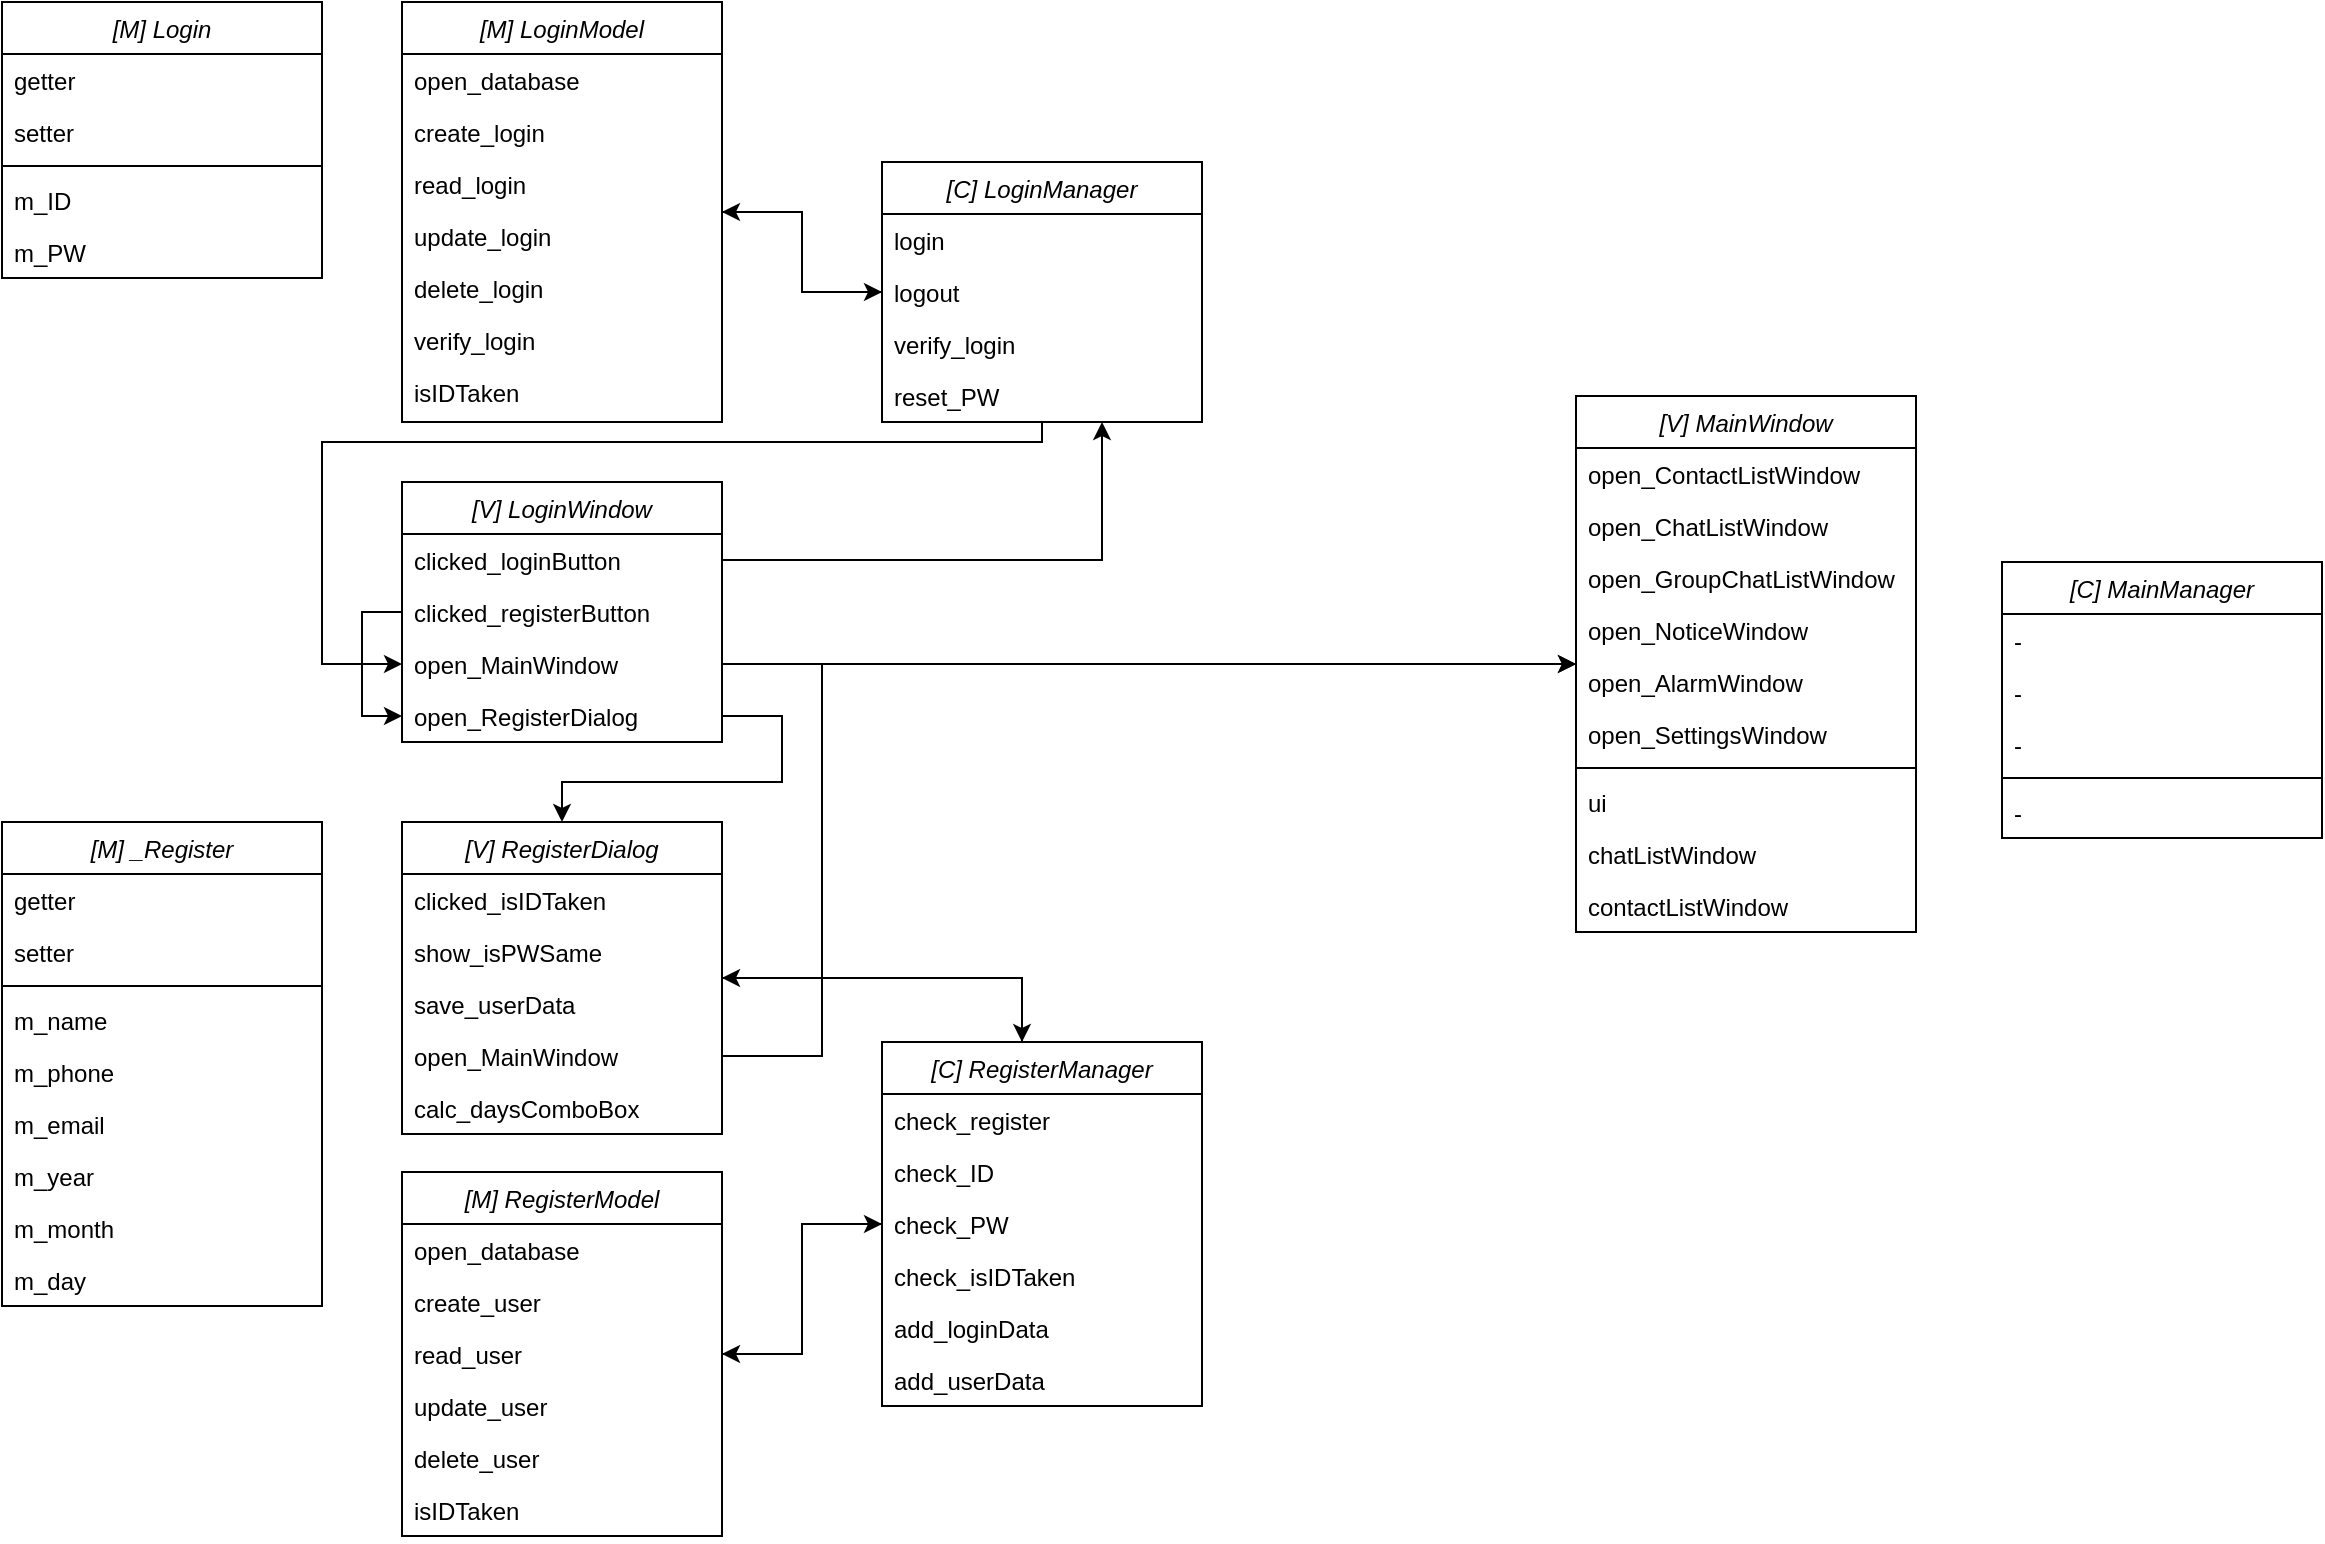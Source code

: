<mxfile version="24.7.8">
  <diagram id="C5RBs43oDa-KdzZeNtuy" name="Page-1">
    <mxGraphModel dx="266" dy="479" grid="1" gridSize="10" guides="1" tooltips="1" connect="1" arrows="1" fold="1" page="1" pageScale="1" pageWidth="827" pageHeight="1169" math="0" shadow="0">
      <root>
        <mxCell id="WIyWlLk6GJQsqaUBKTNV-0" />
        <mxCell id="WIyWlLk6GJQsqaUBKTNV-1" parent="WIyWlLk6GJQsqaUBKTNV-0" />
        <mxCell id="y_PSY0-Lgu7VvFUStdE2-112" style="edgeStyle=orthogonalEdgeStyle;rounded=0;orthogonalLoop=1;jettySize=auto;html=1;" parent="WIyWlLk6GJQsqaUBKTNV-1" source="zkfFHV4jXpPFQw0GAbJ--0" target="y_PSY0-Lgu7VvFUStdE2-43" edge="1">
          <mxGeometry relative="1" as="geometry" />
        </mxCell>
        <mxCell id="y_PSY0-Lgu7VvFUStdE2-119" style="edgeStyle=orthogonalEdgeStyle;rounded=0;orthogonalLoop=1;jettySize=auto;html=1;" parent="WIyWlLk6GJQsqaUBKTNV-1" source="zkfFHV4jXpPFQw0GAbJ--0" target="y_PSY0-Lgu7VvFUStdE2-53" edge="1">
          <mxGeometry relative="1" as="geometry">
            <Array as="points">
              <mxPoint x="550" y="488" />
            </Array>
          </mxGeometry>
        </mxCell>
        <mxCell id="zkfFHV4jXpPFQw0GAbJ--0" value="[C] RegisterManager" style="swimlane;fontStyle=2;align=center;verticalAlign=top;childLayout=stackLayout;horizontal=1;startSize=26;horizontalStack=0;resizeParent=1;resizeLast=0;collapsible=1;marginBottom=0;rounded=0;shadow=0;strokeWidth=1;" parent="WIyWlLk6GJQsqaUBKTNV-1" vertex="1">
          <mxGeometry x="480" y="520" width="160" height="182" as="geometry">
            <mxRectangle x="230" y="140" width="160" height="26" as="alternateBounds" />
          </mxGeometry>
        </mxCell>
        <mxCell id="zkfFHV4jXpPFQw0GAbJ--1" value="check_register" style="text;align=left;verticalAlign=top;spacingLeft=4;spacingRight=4;overflow=hidden;rotatable=0;points=[[0,0.5],[1,0.5]];portConstraint=eastwest;" parent="zkfFHV4jXpPFQw0GAbJ--0" vertex="1">
          <mxGeometry y="26" width="160" height="26" as="geometry" />
        </mxCell>
        <mxCell id="zkfFHV4jXpPFQw0GAbJ--2" value="check_ID" style="text;align=left;verticalAlign=top;spacingLeft=4;spacingRight=4;overflow=hidden;rotatable=0;points=[[0,0.5],[1,0.5]];portConstraint=eastwest;rounded=0;shadow=0;html=0;" parent="zkfFHV4jXpPFQw0GAbJ--0" vertex="1">
          <mxGeometry y="52" width="160" height="26" as="geometry" />
        </mxCell>
        <mxCell id="9Zcvi9JhDWny55w2bug6-1" value="check_PW" style="text;align=left;verticalAlign=top;spacingLeft=4;spacingRight=4;overflow=hidden;rotatable=0;points=[[0,0.5],[1,0.5]];portConstraint=eastwest;rounded=0;shadow=0;html=0;" parent="zkfFHV4jXpPFQw0GAbJ--0" vertex="1">
          <mxGeometry y="78" width="160" height="26" as="geometry" />
        </mxCell>
        <mxCell id="9Zcvi9JhDWny55w2bug6-2" value="check_isIDTaken" style="text;align=left;verticalAlign=top;spacingLeft=4;spacingRight=4;overflow=hidden;rotatable=0;points=[[0,0.5],[1,0.5]];portConstraint=eastwest;rounded=0;shadow=0;html=0;" parent="zkfFHV4jXpPFQw0GAbJ--0" vertex="1">
          <mxGeometry y="104" width="160" height="26" as="geometry" />
        </mxCell>
        <mxCell id="9Zcvi9JhDWny55w2bug6-0" value="add_loginData" style="text;align=left;verticalAlign=top;spacingLeft=4;spacingRight=4;overflow=hidden;rotatable=0;points=[[0,0.5],[1,0.5]];portConstraint=eastwest;" parent="zkfFHV4jXpPFQw0GAbJ--0" vertex="1">
          <mxGeometry y="130" width="160" height="26" as="geometry" />
        </mxCell>
        <mxCell id="y_PSY0-Lgu7VvFUStdE2-92" value="add_userData" style="text;align=left;verticalAlign=top;spacingLeft=4;spacingRight=4;overflow=hidden;rotatable=0;points=[[0,0.5],[1,0.5]];portConstraint=eastwest;" parent="zkfFHV4jXpPFQw0GAbJ--0" vertex="1">
          <mxGeometry y="156" width="160" height="26" as="geometry" />
        </mxCell>
        <mxCell id="nnd8tP7Cd8b0hMXU6dq_-17" value="[V] LoginWindow" style="swimlane;fontStyle=2;align=center;verticalAlign=top;childLayout=stackLayout;horizontal=1;startSize=26;horizontalStack=0;resizeParent=1;resizeLast=0;collapsible=1;marginBottom=0;rounded=0;shadow=0;strokeWidth=1;" parent="WIyWlLk6GJQsqaUBKTNV-1" vertex="1">
          <mxGeometry x="240" y="240" width="160" height="130" as="geometry">
            <mxRectangle x="230" y="140" width="160" height="26" as="alternateBounds" />
          </mxGeometry>
        </mxCell>
        <mxCell id="XOakFBZA1Zr_iurJxbct-6" value="clicked_loginButton" style="text;align=left;verticalAlign=top;spacingLeft=4;spacingRight=4;overflow=hidden;rotatable=0;points=[[0,0.5],[1,0.5]];portConstraint=eastwest;rounded=0;shadow=0;html=0;" parent="nnd8tP7Cd8b0hMXU6dq_-17" vertex="1">
          <mxGeometry y="26" width="160" height="26" as="geometry" />
        </mxCell>
        <mxCell id="y_PSY0-Lgu7VvFUStdE2-114" style="edgeStyle=orthogonalEdgeStyle;rounded=0;orthogonalLoop=1;jettySize=auto;html=1;" parent="nnd8tP7Cd8b0hMXU6dq_-17" source="y_PSY0-Lgu7VvFUStdE2-86" target="nnd8tP7Cd8b0hMXU6dq_-19" edge="1">
          <mxGeometry relative="1" as="geometry">
            <Array as="points">
              <mxPoint x="-20" y="65" />
              <mxPoint x="-20" y="117" />
            </Array>
          </mxGeometry>
        </mxCell>
        <mxCell id="y_PSY0-Lgu7VvFUStdE2-86" value="clicked_registerButton" style="text;align=left;verticalAlign=top;spacingLeft=4;spacingRight=4;overflow=hidden;rotatable=0;points=[[0,0.5],[1,0.5]];portConstraint=eastwest;rounded=0;shadow=0;html=0;" parent="nnd8tP7Cd8b0hMXU6dq_-17" vertex="1">
          <mxGeometry y="52" width="160" height="26" as="geometry" />
        </mxCell>
        <mxCell id="nnd8tP7Cd8b0hMXU6dq_-18" value="open_MainWindow" style="text;align=left;verticalAlign=top;spacingLeft=4;spacingRight=4;overflow=hidden;rotatable=0;points=[[0,0.5],[1,0.5]];portConstraint=eastwest;" parent="nnd8tP7Cd8b0hMXU6dq_-17" vertex="1">
          <mxGeometry y="78" width="160" height="26" as="geometry" />
        </mxCell>
        <mxCell id="nnd8tP7Cd8b0hMXU6dq_-19" value="open_RegisterDialog" style="text;align=left;verticalAlign=top;spacingLeft=4;spacingRight=4;overflow=hidden;rotatable=0;points=[[0,0.5],[1,0.5]];portConstraint=eastwest;rounded=0;shadow=0;html=0;" parent="nnd8tP7Cd8b0hMXU6dq_-17" vertex="1">
          <mxGeometry y="104" width="160" height="26" as="geometry" />
        </mxCell>
        <mxCell id="y_PSY0-Lgu7VvFUStdE2-106" style="edgeStyle=orthogonalEdgeStyle;rounded=0;orthogonalLoop=1;jettySize=auto;html=1;" parent="WIyWlLk6GJQsqaUBKTNV-1" source="y_PSY0-Lgu7VvFUStdE2-0" target="y_PSY0-Lgu7VvFUStdE2-9" edge="1">
          <mxGeometry relative="1" as="geometry" />
        </mxCell>
        <mxCell id="y_PSY0-Lgu7VvFUStdE2-107" style="edgeStyle=orthogonalEdgeStyle;rounded=0;orthogonalLoop=1;jettySize=auto;html=1;" parent="WIyWlLk6GJQsqaUBKTNV-1" source="y_PSY0-Lgu7VvFUStdE2-0" target="nnd8tP7Cd8b0hMXU6dq_-18" edge="1">
          <mxGeometry relative="1" as="geometry">
            <Array as="points">
              <mxPoint x="200" y="220" />
              <mxPoint x="200" y="331" />
            </Array>
          </mxGeometry>
        </mxCell>
        <mxCell id="y_PSY0-Lgu7VvFUStdE2-0" value="[C] LoginManager" style="swimlane;fontStyle=2;align=center;verticalAlign=top;childLayout=stackLayout;horizontal=1;startSize=26;horizontalStack=0;resizeParent=1;resizeLast=0;collapsible=1;marginBottom=0;rounded=0;shadow=0;strokeWidth=1;" parent="WIyWlLk6GJQsqaUBKTNV-1" vertex="1">
          <mxGeometry x="480" y="80" width="160" height="130" as="geometry">
            <mxRectangle x="230" y="140" width="160" height="26" as="alternateBounds" />
          </mxGeometry>
        </mxCell>
        <mxCell id="y_PSY0-Lgu7VvFUStdE2-1" value="login" style="text;align=left;verticalAlign=top;spacingLeft=4;spacingRight=4;overflow=hidden;rotatable=0;points=[[0,0.5],[1,0.5]];portConstraint=eastwest;" parent="y_PSY0-Lgu7VvFUStdE2-0" vertex="1">
          <mxGeometry y="26" width="160" height="26" as="geometry" />
        </mxCell>
        <mxCell id="y_PSY0-Lgu7VvFUStdE2-2" value="logout" style="text;align=left;verticalAlign=top;spacingLeft=4;spacingRight=4;overflow=hidden;rotatable=0;points=[[0,0.5],[1,0.5]];portConstraint=eastwest;rounded=0;shadow=0;html=0;" parent="y_PSY0-Lgu7VvFUStdE2-0" vertex="1">
          <mxGeometry y="52" width="160" height="26" as="geometry" />
        </mxCell>
        <mxCell id="y_PSY0-Lgu7VvFUStdE2-6" value="verify_login" style="text;align=left;verticalAlign=top;spacingLeft=4;spacingRight=4;overflow=hidden;rotatable=0;points=[[0,0.5],[1,0.5]];portConstraint=eastwest;rounded=0;shadow=0;html=0;" parent="y_PSY0-Lgu7VvFUStdE2-0" vertex="1">
          <mxGeometry y="78" width="160" height="26" as="geometry" />
        </mxCell>
        <mxCell id="y_PSY0-Lgu7VvFUStdE2-3" value="reset_PW" style="text;align=left;verticalAlign=top;spacingLeft=4;spacingRight=4;overflow=hidden;rotatable=0;points=[[0,0.5],[1,0.5]];portConstraint=eastwest;rounded=0;shadow=0;html=0;" parent="y_PSY0-Lgu7VvFUStdE2-0" vertex="1">
          <mxGeometry y="104" width="160" height="26" as="geometry" />
        </mxCell>
        <mxCell id="y_PSY0-Lgu7VvFUStdE2-105" style="edgeStyle=orthogonalEdgeStyle;rounded=0;orthogonalLoop=1;jettySize=auto;html=1;" parent="WIyWlLk6GJQsqaUBKTNV-1" source="y_PSY0-Lgu7VvFUStdE2-9" target="y_PSY0-Lgu7VvFUStdE2-0" edge="1">
          <mxGeometry relative="1" as="geometry" />
        </mxCell>
        <mxCell id="y_PSY0-Lgu7VvFUStdE2-9" value="[M] LoginModel" style="swimlane;fontStyle=2;align=center;verticalAlign=top;childLayout=stackLayout;horizontal=1;startSize=26;horizontalStack=0;resizeParent=1;resizeLast=0;collapsible=1;marginBottom=0;rounded=0;shadow=0;strokeWidth=1;" parent="WIyWlLk6GJQsqaUBKTNV-1" vertex="1">
          <mxGeometry x="240" width="160" height="210" as="geometry">
            <mxRectangle x="230" y="140" width="160" height="26" as="alternateBounds" />
          </mxGeometry>
        </mxCell>
        <mxCell id="y_PSY0-Lgu7VvFUStdE2-10" value="open_database" style="text;align=left;verticalAlign=top;spacingLeft=4;spacingRight=4;overflow=hidden;rotatable=0;points=[[0,0.5],[1,0.5]];portConstraint=eastwest;" parent="y_PSY0-Lgu7VvFUStdE2-9" vertex="1">
          <mxGeometry y="26" width="160" height="26" as="geometry" />
        </mxCell>
        <mxCell id="y_PSY0-Lgu7VvFUStdE2-11" value="create_login" style="text;align=left;verticalAlign=top;spacingLeft=4;spacingRight=4;overflow=hidden;rotatable=0;points=[[0,0.5],[1,0.5]];portConstraint=eastwest;rounded=0;shadow=0;html=0;" parent="y_PSY0-Lgu7VvFUStdE2-9" vertex="1">
          <mxGeometry y="52" width="160" height="26" as="geometry" />
        </mxCell>
        <mxCell id="y_PSY0-Lgu7VvFUStdE2-87" value="read_login" style="text;align=left;verticalAlign=top;spacingLeft=4;spacingRight=4;overflow=hidden;rotatable=0;points=[[0,0.5],[1,0.5]];portConstraint=eastwest;rounded=0;shadow=0;html=0;" parent="y_PSY0-Lgu7VvFUStdE2-9" vertex="1">
          <mxGeometry y="78" width="160" height="26" as="geometry" />
        </mxCell>
        <mxCell id="y_PSY0-Lgu7VvFUStdE2-88" value="update_login" style="text;align=left;verticalAlign=top;spacingLeft=4;spacingRight=4;overflow=hidden;rotatable=0;points=[[0,0.5],[1,0.5]];portConstraint=eastwest;rounded=0;shadow=0;html=0;" parent="y_PSY0-Lgu7VvFUStdE2-9" vertex="1">
          <mxGeometry y="104" width="160" height="26" as="geometry" />
        </mxCell>
        <mxCell id="y_PSY0-Lgu7VvFUStdE2-89" value="delete_login" style="text;align=left;verticalAlign=top;spacingLeft=4;spacingRight=4;overflow=hidden;rotatable=0;points=[[0,0.5],[1,0.5]];portConstraint=eastwest;rounded=0;shadow=0;html=0;" parent="y_PSY0-Lgu7VvFUStdE2-9" vertex="1">
          <mxGeometry y="130" width="160" height="26" as="geometry" />
        </mxCell>
        <mxCell id="y_PSY0-Lgu7VvFUStdE2-12" value="verify_login" style="text;align=left;verticalAlign=top;spacingLeft=4;spacingRight=4;overflow=hidden;rotatable=0;points=[[0,0.5],[1,0.5]];portConstraint=eastwest;rounded=0;shadow=0;html=0;" parent="y_PSY0-Lgu7VvFUStdE2-9" vertex="1">
          <mxGeometry y="156" width="160" height="26" as="geometry" />
        </mxCell>
        <mxCell id="y_PSY0-Lgu7VvFUStdE2-24" value="isIDTaken" style="text;align=left;verticalAlign=top;spacingLeft=4;spacingRight=4;overflow=hidden;rotatable=0;points=[[0,0.5],[1,0.5]];portConstraint=eastwest;rounded=0;shadow=0;html=0;" parent="y_PSY0-Lgu7VvFUStdE2-9" vertex="1">
          <mxGeometry y="182" width="160" height="26" as="geometry" />
        </mxCell>
        <mxCell id="y_PSY0-Lgu7VvFUStdE2-15" value="[M] Login" style="swimlane;fontStyle=2;align=center;verticalAlign=top;childLayout=stackLayout;horizontal=1;startSize=26;horizontalStack=0;resizeParent=1;resizeLast=0;collapsible=1;marginBottom=0;rounded=0;shadow=0;strokeWidth=1;" parent="WIyWlLk6GJQsqaUBKTNV-1" vertex="1">
          <mxGeometry x="40" width="160" height="138" as="geometry">
            <mxRectangle x="230" y="140" width="160" height="26" as="alternateBounds" />
          </mxGeometry>
        </mxCell>
        <mxCell id="y_PSY0-Lgu7VvFUStdE2-18" value="getter" style="text;align=left;verticalAlign=top;spacingLeft=4;spacingRight=4;overflow=hidden;rotatable=0;points=[[0,0.5],[1,0.5]];portConstraint=eastwest;rounded=0;shadow=0;html=0;" parent="y_PSY0-Lgu7VvFUStdE2-15" vertex="1">
          <mxGeometry y="26" width="160" height="26" as="geometry" />
        </mxCell>
        <mxCell id="y_PSY0-Lgu7VvFUStdE2-37" value="setter" style="text;align=left;verticalAlign=top;spacingLeft=4;spacingRight=4;overflow=hidden;rotatable=0;points=[[0,0.5],[1,0.5]];portConstraint=eastwest;rounded=0;shadow=0;html=0;" parent="y_PSY0-Lgu7VvFUStdE2-15" vertex="1">
          <mxGeometry y="52" width="160" height="26" as="geometry" />
        </mxCell>
        <mxCell id="y_PSY0-Lgu7VvFUStdE2-19" value="" style="line;html=1;strokeWidth=1;align=left;verticalAlign=middle;spacingTop=-1;spacingLeft=3;spacingRight=3;rotatable=0;labelPosition=right;points=[];portConstraint=eastwest;" parent="y_PSY0-Lgu7VvFUStdE2-15" vertex="1">
          <mxGeometry y="78" width="160" height="8" as="geometry" />
        </mxCell>
        <mxCell id="y_PSY0-Lgu7VvFUStdE2-23" value="m_ID" style="text;align=left;verticalAlign=top;spacingLeft=4;spacingRight=4;overflow=hidden;rotatable=0;points=[[0,0.5],[1,0.5]];portConstraint=eastwest;" parent="y_PSY0-Lgu7VvFUStdE2-15" vertex="1">
          <mxGeometry y="86" width="160" height="26" as="geometry" />
        </mxCell>
        <mxCell id="y_PSY0-Lgu7VvFUStdE2-20" value="m_PW" style="text;align=left;verticalAlign=top;spacingLeft=4;spacingRight=4;overflow=hidden;rotatable=0;points=[[0,0.5],[1,0.5]];portConstraint=eastwest;" parent="y_PSY0-Lgu7VvFUStdE2-15" vertex="1">
          <mxGeometry y="112" width="160" height="26" as="geometry" />
        </mxCell>
        <mxCell id="y_PSY0-Lgu7VvFUStdE2-32" value="[M] _Register" style="swimlane;fontStyle=2;align=center;verticalAlign=top;childLayout=stackLayout;horizontal=1;startSize=26;horizontalStack=0;resizeParent=1;resizeLast=0;collapsible=1;marginBottom=0;rounded=0;shadow=0;strokeWidth=1;" parent="WIyWlLk6GJQsqaUBKTNV-1" vertex="1">
          <mxGeometry x="40" y="410" width="160" height="242" as="geometry">
            <mxRectangle x="230" y="140" width="160" height="26" as="alternateBounds" />
          </mxGeometry>
        </mxCell>
        <mxCell id="y_PSY0-Lgu7VvFUStdE2-33" value="getter" style="text;align=left;verticalAlign=top;spacingLeft=4;spacingRight=4;overflow=hidden;rotatable=0;points=[[0,0.5],[1,0.5]];portConstraint=eastwest;rounded=0;shadow=0;html=0;" parent="y_PSY0-Lgu7VvFUStdE2-32" vertex="1">
          <mxGeometry y="26" width="160" height="26" as="geometry" />
        </mxCell>
        <mxCell id="y_PSY0-Lgu7VvFUStdE2-38" value="setter" style="text;align=left;verticalAlign=top;spacingLeft=4;spacingRight=4;overflow=hidden;rotatable=0;points=[[0,0.5],[1,0.5]];portConstraint=eastwest;rounded=0;shadow=0;html=0;" parent="y_PSY0-Lgu7VvFUStdE2-32" vertex="1">
          <mxGeometry y="52" width="160" height="26" as="geometry" />
        </mxCell>
        <mxCell id="y_PSY0-Lgu7VvFUStdE2-34" value="" style="line;html=1;strokeWidth=1;align=left;verticalAlign=middle;spacingTop=-1;spacingLeft=3;spacingRight=3;rotatable=0;labelPosition=right;points=[];portConstraint=eastwest;" parent="y_PSY0-Lgu7VvFUStdE2-32" vertex="1">
          <mxGeometry y="78" width="160" height="8" as="geometry" />
        </mxCell>
        <mxCell id="y_PSY0-Lgu7VvFUStdE2-35" value="m_name" style="text;align=left;verticalAlign=top;spacingLeft=4;spacingRight=4;overflow=hidden;rotatable=0;points=[[0,0.5],[1,0.5]];portConstraint=eastwest;" parent="y_PSY0-Lgu7VvFUStdE2-32" vertex="1">
          <mxGeometry y="86" width="160" height="26" as="geometry" />
        </mxCell>
        <mxCell id="y_PSY0-Lgu7VvFUStdE2-36" value="m_phone" style="text;align=left;verticalAlign=top;spacingLeft=4;spacingRight=4;overflow=hidden;rotatable=0;points=[[0,0.5],[1,0.5]];portConstraint=eastwest;" parent="y_PSY0-Lgu7VvFUStdE2-32" vertex="1">
          <mxGeometry y="112" width="160" height="26" as="geometry" />
        </mxCell>
        <mxCell id="y_PSY0-Lgu7VvFUStdE2-39" value="m_email" style="text;align=left;verticalAlign=top;spacingLeft=4;spacingRight=4;overflow=hidden;rotatable=0;points=[[0,0.5],[1,0.5]];portConstraint=eastwest;" parent="y_PSY0-Lgu7VvFUStdE2-32" vertex="1">
          <mxGeometry y="138" width="160" height="26" as="geometry" />
        </mxCell>
        <mxCell id="y_PSY0-Lgu7VvFUStdE2-40" value="m_year" style="text;align=left;verticalAlign=top;spacingLeft=4;spacingRight=4;overflow=hidden;rotatable=0;points=[[0,0.5],[1,0.5]];portConstraint=eastwest;" parent="y_PSY0-Lgu7VvFUStdE2-32" vertex="1">
          <mxGeometry y="164" width="160" height="26" as="geometry" />
        </mxCell>
        <mxCell id="y_PSY0-Lgu7VvFUStdE2-42" value="m_month" style="text;align=left;verticalAlign=top;spacingLeft=4;spacingRight=4;overflow=hidden;rotatable=0;points=[[0,0.5],[1,0.5]];portConstraint=eastwest;" parent="y_PSY0-Lgu7VvFUStdE2-32" vertex="1">
          <mxGeometry y="190" width="160" height="26" as="geometry" />
        </mxCell>
        <mxCell id="y_PSY0-Lgu7VvFUStdE2-41" value="m_day" style="text;align=left;verticalAlign=top;spacingLeft=4;spacingRight=4;overflow=hidden;rotatable=0;points=[[0,0.5],[1,0.5]];portConstraint=eastwest;" parent="y_PSY0-Lgu7VvFUStdE2-32" vertex="1">
          <mxGeometry y="216" width="160" height="26" as="geometry" />
        </mxCell>
        <mxCell id="y_PSY0-Lgu7VvFUStdE2-111" style="edgeStyle=orthogonalEdgeStyle;rounded=0;orthogonalLoop=1;jettySize=auto;html=1;" parent="WIyWlLk6GJQsqaUBKTNV-1" source="y_PSY0-Lgu7VvFUStdE2-43" target="zkfFHV4jXpPFQw0GAbJ--0" edge="1">
          <mxGeometry relative="1" as="geometry" />
        </mxCell>
        <mxCell id="y_PSY0-Lgu7VvFUStdE2-43" value="[M] RegisterModel" style="swimlane;fontStyle=2;align=center;verticalAlign=top;childLayout=stackLayout;horizontal=1;startSize=26;horizontalStack=0;resizeParent=1;resizeLast=0;collapsible=1;marginBottom=0;rounded=0;shadow=0;strokeWidth=1;" parent="WIyWlLk6GJQsqaUBKTNV-1" vertex="1">
          <mxGeometry x="240" y="585" width="160" height="182" as="geometry">
            <mxRectangle x="230" y="140" width="160" height="26" as="alternateBounds" />
          </mxGeometry>
        </mxCell>
        <mxCell id="y_PSY0-Lgu7VvFUStdE2-44" value="open_database" style="text;align=left;verticalAlign=top;spacingLeft=4;spacingRight=4;overflow=hidden;rotatable=0;points=[[0,0.5],[1,0.5]];portConstraint=eastwest;rounded=0;shadow=0;html=0;" parent="y_PSY0-Lgu7VvFUStdE2-43" vertex="1">
          <mxGeometry y="26" width="160" height="26" as="geometry" />
        </mxCell>
        <mxCell id="y_PSY0-Lgu7VvFUStdE2-47" value="create_user" style="text;align=left;verticalAlign=top;spacingLeft=4;spacingRight=4;overflow=hidden;rotatable=0;points=[[0,0.5],[1,0.5]];portConstraint=eastwest;" parent="y_PSY0-Lgu7VvFUStdE2-43" vertex="1">
          <mxGeometry y="52" width="160" height="26" as="geometry" />
        </mxCell>
        <mxCell id="y_PSY0-Lgu7VvFUStdE2-91" value="read_user" style="text;align=left;verticalAlign=top;spacingLeft=4;spacingRight=4;overflow=hidden;rotatable=0;points=[[0,0.5],[1,0.5]];portConstraint=eastwest;" parent="y_PSY0-Lgu7VvFUStdE2-43" vertex="1">
          <mxGeometry y="78" width="160" height="26" as="geometry" />
        </mxCell>
        <mxCell id="y_PSY0-Lgu7VvFUStdE2-90" value="update_user" style="text;align=left;verticalAlign=top;spacingLeft=4;spacingRight=4;overflow=hidden;rotatable=0;points=[[0,0.5],[1,0.5]];portConstraint=eastwest;" parent="y_PSY0-Lgu7VvFUStdE2-43" vertex="1">
          <mxGeometry y="104" width="160" height="26" as="geometry" />
        </mxCell>
        <mxCell id="y_PSY0-Lgu7VvFUStdE2-45" value="delete_user" style="text;align=left;verticalAlign=top;spacingLeft=4;spacingRight=4;overflow=hidden;rotatable=0;points=[[0,0.5],[1,0.5]];portConstraint=eastwest;rounded=0;shadow=0;html=0;" parent="y_PSY0-Lgu7VvFUStdE2-43" vertex="1">
          <mxGeometry y="130" width="160" height="26" as="geometry" />
        </mxCell>
        <mxCell id="y_PSY0-Lgu7VvFUStdE2-50" value="isIDTaken" style="text;align=left;verticalAlign=top;spacingLeft=4;spacingRight=4;overflow=hidden;rotatable=0;points=[[0,0.5],[1,0.5]];portConstraint=eastwest;" parent="y_PSY0-Lgu7VvFUStdE2-43" vertex="1">
          <mxGeometry y="156" width="160" height="26" as="geometry" />
        </mxCell>
        <mxCell id="y_PSY0-Lgu7VvFUStdE2-118" style="edgeStyle=orthogonalEdgeStyle;rounded=0;orthogonalLoop=1;jettySize=auto;html=1;" parent="WIyWlLk6GJQsqaUBKTNV-1" source="y_PSY0-Lgu7VvFUStdE2-53" target="zkfFHV4jXpPFQw0GAbJ--0" edge="1">
          <mxGeometry relative="1" as="geometry">
            <Array as="points">
              <mxPoint x="550" y="488" />
            </Array>
          </mxGeometry>
        </mxCell>
        <mxCell id="y_PSY0-Lgu7VvFUStdE2-53" value="[V] RegisterDialog" style="swimlane;fontStyle=2;align=center;verticalAlign=top;childLayout=stackLayout;horizontal=1;startSize=26;horizontalStack=0;resizeParent=1;resizeLast=0;collapsible=1;marginBottom=0;rounded=0;shadow=0;strokeWidth=1;" parent="WIyWlLk6GJQsqaUBKTNV-1" vertex="1">
          <mxGeometry x="240" y="410" width="160" height="156" as="geometry">
            <mxRectangle x="230" y="140" width="160" height="26" as="alternateBounds" />
          </mxGeometry>
        </mxCell>
        <mxCell id="y_PSY0-Lgu7VvFUStdE2-54" value="clicked_isIDTaken" style="text;align=left;verticalAlign=top;spacingLeft=4;spacingRight=4;overflow=hidden;rotatable=0;points=[[0,0.5],[1,0.5]];portConstraint=eastwest;" parent="y_PSY0-Lgu7VvFUStdE2-53" vertex="1">
          <mxGeometry y="26" width="160" height="26" as="geometry" />
        </mxCell>
        <mxCell id="y_PSY0-Lgu7VvFUStdE2-55" value="show_isPWSame" style="text;align=left;verticalAlign=top;spacingLeft=4;spacingRight=4;overflow=hidden;rotatable=0;points=[[0,0.5],[1,0.5]];portConstraint=eastwest;rounded=0;shadow=0;html=0;" parent="y_PSY0-Lgu7VvFUStdE2-53" vertex="1">
          <mxGeometry y="52" width="160" height="26" as="geometry" />
        </mxCell>
        <mxCell id="y_PSY0-Lgu7VvFUStdE2-59" value="save_userData" style="text;align=left;verticalAlign=top;spacingLeft=4;spacingRight=4;overflow=hidden;rotatable=0;points=[[0,0.5],[1,0.5]];portConstraint=eastwest;rounded=0;shadow=0;html=0;" parent="y_PSY0-Lgu7VvFUStdE2-53" vertex="1">
          <mxGeometry y="78" width="160" height="26" as="geometry" />
        </mxCell>
        <mxCell id="y_PSY0-Lgu7VvFUStdE2-113" value="open_MainWindow" style="text;align=left;verticalAlign=top;spacingLeft=4;spacingRight=4;overflow=hidden;rotatable=0;points=[[0,0.5],[1,0.5]];portConstraint=eastwest;" parent="y_PSY0-Lgu7VvFUStdE2-53" vertex="1">
          <mxGeometry y="104" width="160" height="26" as="geometry" />
        </mxCell>
        <mxCell id="y_PSY0-Lgu7VvFUStdE2-56" value="calc_daysComboBox" style="text;align=left;verticalAlign=top;spacingLeft=4;spacingRight=4;overflow=hidden;rotatable=0;points=[[0,0.5],[1,0.5]];portConstraint=eastwest;rounded=0;shadow=0;html=0;" parent="y_PSY0-Lgu7VvFUStdE2-53" vertex="1">
          <mxGeometry y="130" width="160" height="26" as="geometry" />
        </mxCell>
        <mxCell id="y_PSY0-Lgu7VvFUStdE2-63" value="[V] MainWindow" style="swimlane;fontStyle=2;align=center;verticalAlign=top;childLayout=stackLayout;horizontal=1;startSize=26;horizontalStack=0;resizeParent=1;resizeLast=0;collapsible=1;marginBottom=0;rounded=0;shadow=0;strokeWidth=1;" parent="WIyWlLk6GJQsqaUBKTNV-1" vertex="1">
          <mxGeometry x="827" y="197" width="170" height="268" as="geometry">
            <mxRectangle x="230" y="140" width="160" height="26" as="alternateBounds" />
          </mxGeometry>
        </mxCell>
        <mxCell id="y_PSY0-Lgu7VvFUStdE2-64" value="open_ContactListWindow" style="text;align=left;verticalAlign=top;spacingLeft=4;spacingRight=4;overflow=hidden;rotatable=0;points=[[0,0.5],[1,0.5]];portConstraint=eastwest;" parent="y_PSY0-Lgu7VvFUStdE2-63" vertex="1">
          <mxGeometry y="26" width="170" height="26" as="geometry" />
        </mxCell>
        <mxCell id="y_PSY0-Lgu7VvFUStdE2-65" value="open_ChatListWindow" style="text;align=left;verticalAlign=top;spacingLeft=4;spacingRight=4;overflow=hidden;rotatable=0;points=[[0,0.5],[1,0.5]];portConstraint=eastwest;rounded=0;shadow=0;html=0;" parent="y_PSY0-Lgu7VvFUStdE2-63" vertex="1">
          <mxGeometry y="52" width="170" height="26" as="geometry" />
        </mxCell>
        <mxCell id="y_PSY0-Lgu7VvFUStdE2-66" value="open_GroupChatListWindow" style="text;align=left;verticalAlign=top;spacingLeft=4;spacingRight=4;overflow=hidden;rotatable=0;points=[[0,0.5],[1,0.5]];portConstraint=eastwest;rounded=0;shadow=0;html=0;" parent="y_PSY0-Lgu7VvFUStdE2-63" vertex="1">
          <mxGeometry y="78" width="170" height="26" as="geometry" />
        </mxCell>
        <mxCell id="y_PSY0-Lgu7VvFUStdE2-72" value="open_NoticeWindow" style="text;align=left;verticalAlign=top;spacingLeft=4;spacingRight=4;overflow=hidden;rotatable=0;points=[[0,0.5],[1,0.5]];portConstraint=eastwest;rounded=0;shadow=0;html=0;" parent="y_PSY0-Lgu7VvFUStdE2-63" vertex="1">
          <mxGeometry y="104" width="170" height="26" as="geometry" />
        </mxCell>
        <mxCell id="y_PSY0-Lgu7VvFUStdE2-73" value="open_AlarmWindow" style="text;align=left;verticalAlign=top;spacingLeft=4;spacingRight=4;overflow=hidden;rotatable=0;points=[[0,0.5],[1,0.5]];portConstraint=eastwest;rounded=0;shadow=0;html=0;" parent="y_PSY0-Lgu7VvFUStdE2-63" vertex="1">
          <mxGeometry y="130" width="170" height="26" as="geometry" />
        </mxCell>
        <mxCell id="y_PSY0-Lgu7VvFUStdE2-67" value="open_SettingsWindow" style="text;align=left;verticalAlign=top;spacingLeft=4;spacingRight=4;overflow=hidden;rotatable=0;points=[[0,0.5],[1,0.5]];portConstraint=eastwest;rounded=0;shadow=0;html=0;" parent="y_PSY0-Lgu7VvFUStdE2-63" vertex="1">
          <mxGeometry y="156" width="170" height="26" as="geometry" />
        </mxCell>
        <mxCell id="y_PSY0-Lgu7VvFUStdE2-68" value="" style="line;html=1;strokeWidth=1;align=left;verticalAlign=middle;spacingTop=-1;spacingLeft=3;spacingRight=3;rotatable=0;labelPosition=right;points=[];portConstraint=eastwest;" parent="y_PSY0-Lgu7VvFUStdE2-63" vertex="1">
          <mxGeometry y="182" width="170" height="8" as="geometry" />
        </mxCell>
        <mxCell id="y_PSY0-Lgu7VvFUStdE2-69" value="ui" style="text;align=left;verticalAlign=top;spacingLeft=4;spacingRight=4;overflow=hidden;rotatable=0;points=[[0,0.5],[1,0.5]];portConstraint=eastwest;" parent="y_PSY0-Lgu7VvFUStdE2-63" vertex="1">
          <mxGeometry y="190" width="170" height="26" as="geometry" />
        </mxCell>
        <mxCell id="y_PSY0-Lgu7VvFUStdE2-70" value="chatListWindow" style="text;align=left;verticalAlign=top;spacingLeft=4;spacingRight=4;overflow=hidden;rotatable=0;points=[[0,0.5],[1,0.5]];portConstraint=eastwest;" parent="y_PSY0-Lgu7VvFUStdE2-63" vertex="1">
          <mxGeometry y="216" width="170" height="26" as="geometry" />
        </mxCell>
        <mxCell id="y_PSY0-Lgu7VvFUStdE2-71" value="contactListWindow" style="text;align=left;verticalAlign=top;spacingLeft=4;spacingRight=4;overflow=hidden;rotatable=0;points=[[0,0.5],[1,0.5]];portConstraint=eastwest;" parent="y_PSY0-Lgu7VvFUStdE2-63" vertex="1">
          <mxGeometry y="242" width="170" height="26" as="geometry" />
        </mxCell>
        <mxCell id="y_PSY0-Lgu7VvFUStdE2-74" value="[C] MainManager" style="swimlane;fontStyle=2;align=center;verticalAlign=top;childLayout=stackLayout;horizontal=1;startSize=26;horizontalStack=0;resizeParent=1;resizeLast=0;collapsible=1;marginBottom=0;rounded=0;shadow=0;strokeWidth=1;" parent="WIyWlLk6GJQsqaUBKTNV-1" vertex="1">
          <mxGeometry x="1040" y="280" width="160" height="138" as="geometry">
            <mxRectangle x="230" y="140" width="160" height="26" as="alternateBounds" />
          </mxGeometry>
        </mxCell>
        <mxCell id="y_PSY0-Lgu7VvFUStdE2-75" value="-" style="text;align=left;verticalAlign=top;spacingLeft=4;spacingRight=4;overflow=hidden;rotatable=0;points=[[0,0.5],[1,0.5]];portConstraint=eastwest;" parent="y_PSY0-Lgu7VvFUStdE2-74" vertex="1">
          <mxGeometry y="26" width="160" height="26" as="geometry" />
        </mxCell>
        <mxCell id="y_PSY0-Lgu7VvFUStdE2-76" value="-" style="text;align=left;verticalAlign=top;spacingLeft=4;spacingRight=4;overflow=hidden;rotatable=0;points=[[0,0.5],[1,0.5]];portConstraint=eastwest;rounded=0;shadow=0;html=0;" parent="y_PSY0-Lgu7VvFUStdE2-74" vertex="1">
          <mxGeometry y="52" width="160" height="26" as="geometry" />
        </mxCell>
        <mxCell id="y_PSY0-Lgu7VvFUStdE2-77" value="-" style="text;align=left;verticalAlign=top;spacingLeft=4;spacingRight=4;overflow=hidden;rotatable=0;points=[[0,0.5],[1,0.5]];portConstraint=eastwest;rounded=0;shadow=0;html=0;" parent="y_PSY0-Lgu7VvFUStdE2-74" vertex="1">
          <mxGeometry y="78" width="160" height="26" as="geometry" />
        </mxCell>
        <mxCell id="y_PSY0-Lgu7VvFUStdE2-78" value="" style="line;html=1;strokeWidth=1;align=left;verticalAlign=middle;spacingTop=-1;spacingLeft=3;spacingRight=3;rotatable=0;labelPosition=right;points=[];portConstraint=eastwest;" parent="y_PSY0-Lgu7VvFUStdE2-74" vertex="1">
          <mxGeometry y="104" width="160" height="8" as="geometry" />
        </mxCell>
        <mxCell id="y_PSY0-Lgu7VvFUStdE2-79" value="-" style="text;align=left;verticalAlign=top;spacingLeft=4;spacingRight=4;overflow=hidden;rotatable=0;points=[[0,0.5],[1,0.5]];portConstraint=eastwest;" parent="y_PSY0-Lgu7VvFUStdE2-74" vertex="1">
          <mxGeometry y="112" width="160" height="26" as="geometry" />
        </mxCell>
        <mxCell id="y_PSY0-Lgu7VvFUStdE2-104" style="edgeStyle=orthogonalEdgeStyle;rounded=0;orthogonalLoop=1;jettySize=auto;html=1;" parent="WIyWlLk6GJQsqaUBKTNV-1" source="XOakFBZA1Zr_iurJxbct-6" target="y_PSY0-Lgu7VvFUStdE2-0" edge="1">
          <mxGeometry relative="1" as="geometry">
            <Array as="points">
              <mxPoint x="590" y="279" />
            </Array>
          </mxGeometry>
        </mxCell>
        <mxCell id="y_PSY0-Lgu7VvFUStdE2-115" style="edgeStyle=orthogonalEdgeStyle;rounded=0;orthogonalLoop=1;jettySize=auto;html=1;" parent="WIyWlLk6GJQsqaUBKTNV-1" source="nnd8tP7Cd8b0hMXU6dq_-19" target="y_PSY0-Lgu7VvFUStdE2-53" edge="1">
          <mxGeometry relative="1" as="geometry">
            <Array as="points">
              <mxPoint x="430" y="357" />
              <mxPoint x="430" y="390" />
              <mxPoint x="320" y="390" />
            </Array>
          </mxGeometry>
        </mxCell>
        <mxCell id="y_PSY0-Lgu7VvFUStdE2-116" style="edgeStyle=orthogonalEdgeStyle;rounded=0;orthogonalLoop=1;jettySize=auto;html=1;" parent="WIyWlLk6GJQsqaUBKTNV-1" source="nnd8tP7Cd8b0hMXU6dq_-18" target="y_PSY0-Lgu7VvFUStdE2-63" edge="1">
          <mxGeometry relative="1" as="geometry" />
        </mxCell>
        <mxCell id="y_PSY0-Lgu7VvFUStdE2-117" style="edgeStyle=orthogonalEdgeStyle;rounded=0;orthogonalLoop=1;jettySize=auto;html=1;" parent="WIyWlLk6GJQsqaUBKTNV-1" source="y_PSY0-Lgu7VvFUStdE2-113" target="y_PSY0-Lgu7VvFUStdE2-63" edge="1">
          <mxGeometry relative="1" as="geometry">
            <Array as="points">
              <mxPoint x="450" y="527" />
              <mxPoint x="450" y="331" />
            </Array>
          </mxGeometry>
        </mxCell>
      </root>
    </mxGraphModel>
  </diagram>
</mxfile>

